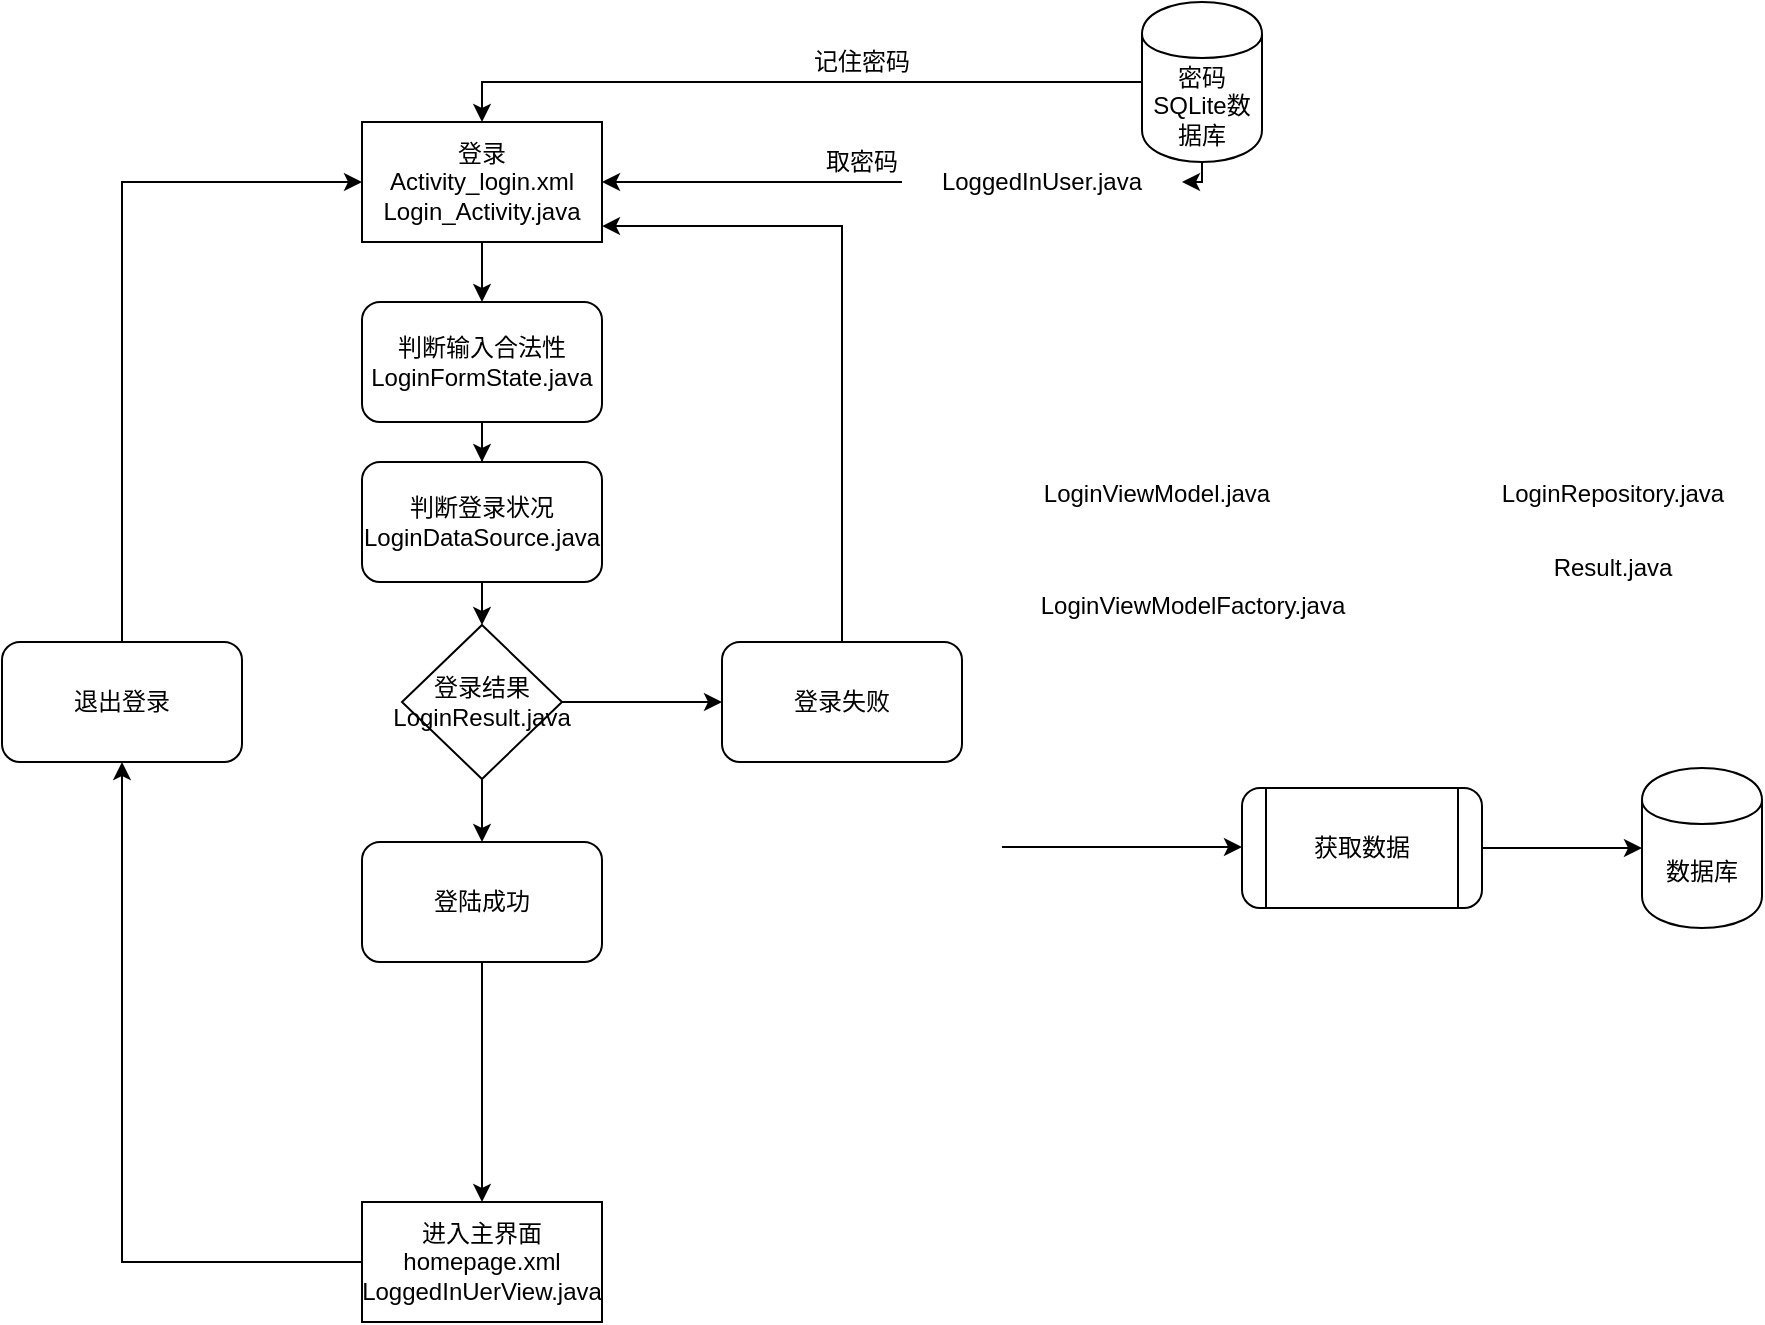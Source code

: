 <mxfile version="12.6.5" type="device"><diagram id="L42y7LRfy_TTqmcZFauj" name="Page-1"><mxGraphModel dx="1151" dy="1420" grid="1" gridSize="10" guides="1" tooltips="1" connect="1" arrows="1" fold="1" page="1" pageScale="1" pageWidth="1169" pageHeight="826" math="0" shadow="0"><root><mxCell id="0"/><mxCell id="1" parent="0"/><mxCell id="PC3yPZDbn0Gppwdl60nA-10" value="" style="edgeStyle=orthogonalEdgeStyle;rounded=0;orthogonalLoop=1;jettySize=auto;html=1;" parent="1" source="PC3yPZDbn0Gppwdl60nA-4" target="PC3yPZDbn0Gppwdl60nA-9" edge="1"><mxGeometry relative="1" as="geometry"/></mxCell><mxCell id="fDAC0uAUzr3SFVjOfgAD-14" value="" style="edgeStyle=orthogonalEdgeStyle;rounded=0;orthogonalLoop=1;jettySize=auto;html=1;" edge="1" parent="1" source="PC3yPZDbn0Gppwdl60nA-4" target="PC3yPZDbn0Gppwdl60nA-7"><mxGeometry relative="1" as="geometry"/></mxCell><mxCell id="PC3yPZDbn0Gppwdl60nA-4" value="登录结果&lt;br&gt;LoginResult.java" style="rhombus;whiteSpace=wrap;html=1;" parent="1" vertex="1"><mxGeometry x="270" y="301.5" width="80" height="77" as="geometry"/></mxCell><mxCell id="fDAC0uAUzr3SFVjOfgAD-7" style="edgeStyle=orthogonalEdgeStyle;rounded=0;orthogonalLoop=1;jettySize=auto;html=1;entryX=1;entryY=0.867;entryDx=0;entryDy=0;entryPerimeter=0;" edge="1" parent="1" source="PC3yPZDbn0Gppwdl60nA-7" target="PC3yPZDbn0Gppwdl60nA-19"><mxGeometry relative="1" as="geometry"><Array as="points"><mxPoint x="490" y="102"/></Array></mxGeometry></mxCell><mxCell id="PC3yPZDbn0Gppwdl60nA-7" value="登录失败" style="rounded=1;whiteSpace=wrap;html=1;" parent="1" vertex="1"><mxGeometry x="430" y="310" width="120" height="60" as="geometry"/></mxCell><mxCell id="PC3yPZDbn0Gppwdl60nA-28" value="" style="edgeStyle=orthogonalEdgeStyle;rounded=0;orthogonalLoop=1;jettySize=auto;html=1;entryX=0.5;entryY=0;entryDx=0;entryDy=0;" parent="1" source="PC3yPZDbn0Gppwdl60nA-9" target="PC3yPZDbn0Gppwdl60nA-20" edge="1"><mxGeometry relative="1" as="geometry"><mxPoint x="310" y="450" as="targetPoint"/></mxGeometry></mxCell><mxCell id="PC3yPZDbn0Gppwdl60nA-9" value="登陆成功" style="rounded=1;whiteSpace=wrap;html=1;" parent="1" vertex="1"><mxGeometry x="250" y="410" width="120" height="60" as="geometry"/></mxCell><mxCell id="fDAC0uAUzr3SFVjOfgAD-24" value="" style="edgeStyle=orthogonalEdgeStyle;rounded=0;orthogonalLoop=1;jettySize=auto;html=1;" edge="1" parent="1" source="PC3yPZDbn0Gppwdl60nA-19" target="fDAC0uAUzr3SFVjOfgAD-16"><mxGeometry relative="1" as="geometry"/></mxCell><mxCell id="PC3yPZDbn0Gppwdl60nA-19" value="&lt;span style=&quot;white-space: normal&quot;&gt;登录&lt;/span&gt;&lt;br style=&quot;white-space: normal&quot;&gt;&lt;span style=&quot;white-space: normal&quot;&gt;Activity_login.xml&lt;/span&gt;&lt;br style=&quot;white-space: normal&quot;&gt;&lt;span style=&quot;white-space: normal&quot;&gt;Login_Activity.java&lt;/span&gt;" style="rounded=0;whiteSpace=wrap;html=1;" parent="1" vertex="1"><mxGeometry x="250" y="50" width="120" height="60" as="geometry"/></mxCell><mxCell id="PC3yPZDbn0Gppwdl60nA-22" style="edgeStyle=orthogonalEdgeStyle;rounded=0;orthogonalLoop=1;jettySize=auto;html=1;entryX=0.5;entryY=1;entryDx=0;entryDy=0;" parent="1" source="PC3yPZDbn0Gppwdl60nA-20" target="PC3yPZDbn0Gppwdl60nA-21" edge="1"><mxGeometry relative="1" as="geometry"/></mxCell><mxCell id="PC3yPZDbn0Gppwdl60nA-20" value="进入主界面&lt;br&gt;homepage.xml&lt;br&gt;LoggedInUerView.java" style="rounded=0;whiteSpace=wrap;html=1;" parent="1" vertex="1"><mxGeometry x="250" y="590" width="120" height="60" as="geometry"/></mxCell><mxCell id="PC3yPZDbn0Gppwdl60nA-23" style="edgeStyle=orthogonalEdgeStyle;rounded=0;orthogonalLoop=1;jettySize=auto;html=1;entryX=0;entryY=0.5;entryDx=0;entryDy=0;" parent="1" source="PC3yPZDbn0Gppwdl60nA-21" target="PC3yPZDbn0Gppwdl60nA-19" edge="1"><mxGeometry relative="1" as="geometry"><Array as="points"><mxPoint x="130" y="80"/></Array></mxGeometry></mxCell><mxCell id="PC3yPZDbn0Gppwdl60nA-21" value="退出登录" style="rounded=1;whiteSpace=wrap;html=1;" parent="1" vertex="1"><mxGeometry x="70" y="310" width="120" height="60" as="geometry"/></mxCell><mxCell id="PC3yPZDbn0Gppwdl60nA-25" value="" style="endArrow=classic;html=1;" parent="1" edge="1"><mxGeometry width="50" height="50" relative="1" as="geometry"><mxPoint x="570" y="412.5" as="sourcePoint"/><mxPoint x="690" y="412.5" as="targetPoint"/></mxGeometry></mxCell><mxCell id="PC3yPZDbn0Gppwdl60nA-33" value="" style="edgeStyle=orthogonalEdgeStyle;rounded=0;orthogonalLoop=1;jettySize=auto;html=1;" parent="1" source="PC3yPZDbn0Gppwdl60nA-26" target="PC3yPZDbn0Gppwdl60nA-29" edge="1"><mxGeometry relative="1" as="geometry"/></mxCell><mxCell id="PC3yPZDbn0Gppwdl60nA-26" value="获取数据" style="shape=process;whiteSpace=wrap;html=1;backgroundOutline=1;rounded=1;" parent="1" vertex="1"><mxGeometry x="690" y="383" width="120" height="60" as="geometry"/></mxCell><mxCell id="PC3yPZDbn0Gppwdl60nA-29" value="数据库" style="shape=cylinder;whiteSpace=wrap;html=1;boundedLbl=1;backgroundOutline=1;rounded=1;" parent="1" vertex="1"><mxGeometry x="890" y="373" width="60" height="80" as="geometry"/></mxCell><mxCell id="fDAC0uAUzr3SFVjOfgAD-3" style="edgeStyle=orthogonalEdgeStyle;rounded=0;orthogonalLoop=1;jettySize=auto;html=1;entryX=0.5;entryY=0;entryDx=0;entryDy=0;" edge="1" parent="1" source="fDAC0uAUzr3SFVjOfgAD-1" target="PC3yPZDbn0Gppwdl60nA-19"><mxGeometry relative="1" as="geometry"/></mxCell><mxCell id="fDAC0uAUzr3SFVjOfgAD-8" style="edgeStyle=orthogonalEdgeStyle;rounded=0;orthogonalLoop=1;jettySize=auto;html=1;entryX=1;entryY=0.5;entryDx=0;entryDy=0;" edge="1" parent="1" source="fDAC0uAUzr3SFVjOfgAD-10" target="PC3yPZDbn0Gppwdl60nA-19"><mxGeometry relative="1" as="geometry"><Array as="points"/></mxGeometry></mxCell><mxCell id="fDAC0uAUzr3SFVjOfgAD-1" value="密码SQLite数据库" style="shape=cylinder;whiteSpace=wrap;html=1;boundedLbl=1;backgroundOutline=1;rounded=1;" vertex="1" parent="1"><mxGeometry x="640" y="-10" width="60" height="80" as="geometry"/></mxCell><mxCell id="fDAC0uAUzr3SFVjOfgAD-5" value="记住密码" style="text;html=1;strokeColor=none;fillColor=none;align=center;verticalAlign=middle;whiteSpace=wrap;rounded=0;" vertex="1" parent="1"><mxGeometry x="470" y="10" width="60" height="20" as="geometry"/></mxCell><mxCell id="fDAC0uAUzr3SFVjOfgAD-9" value="取密码" style="text;html=1;strokeColor=none;fillColor=none;align=center;verticalAlign=middle;whiteSpace=wrap;rounded=0;" vertex="1" parent="1"><mxGeometry x="480" y="60" width="40" height="20" as="geometry"/></mxCell><mxCell id="fDAC0uAUzr3SFVjOfgAD-10" value="LoggedInUser.java" style="text;html=1;strokeColor=none;fillColor=none;align=center;verticalAlign=middle;whiteSpace=wrap;rounded=0;" vertex="1" parent="1"><mxGeometry x="520" y="70" width="140" height="20" as="geometry"/></mxCell><mxCell id="fDAC0uAUzr3SFVjOfgAD-11" style="edgeStyle=orthogonalEdgeStyle;rounded=0;orthogonalLoop=1;jettySize=auto;html=1;entryX=1;entryY=0.5;entryDx=0;entryDy=0;" edge="1" parent="1" source="fDAC0uAUzr3SFVjOfgAD-1" target="fDAC0uAUzr3SFVjOfgAD-10"><mxGeometry relative="1" as="geometry"><mxPoint x="670" y="70" as="sourcePoint"/><mxPoint x="370" y="80" as="targetPoint"/><Array as="points"><mxPoint x="670" y="80"/></Array></mxGeometry></mxCell><mxCell id="fDAC0uAUzr3SFVjOfgAD-23" value="" style="edgeStyle=orthogonalEdgeStyle;rounded=0;orthogonalLoop=1;jettySize=auto;html=1;" edge="1" parent="1" source="fDAC0uAUzr3SFVjOfgAD-16" target="fDAC0uAUzr3SFVjOfgAD-19"><mxGeometry relative="1" as="geometry"/></mxCell><mxCell id="fDAC0uAUzr3SFVjOfgAD-16" value="判断输入合法性&lt;br&gt;LoginFormState.java" style="rounded=1;whiteSpace=wrap;html=1;" vertex="1" parent="1"><mxGeometry x="250" y="140" width="120" height="60" as="geometry"/></mxCell><mxCell id="fDAC0uAUzr3SFVjOfgAD-22" value="" style="edgeStyle=orthogonalEdgeStyle;rounded=0;orthogonalLoop=1;jettySize=auto;html=1;" edge="1" parent="1" source="fDAC0uAUzr3SFVjOfgAD-19" target="PC3yPZDbn0Gppwdl60nA-4"><mxGeometry relative="1" as="geometry"/></mxCell><mxCell id="fDAC0uAUzr3SFVjOfgAD-19" value="&lt;span style=&quot;white-space: normal&quot;&gt;判断登录状况&lt;/span&gt;&lt;br style=&quot;white-space: normal&quot;&gt;&lt;span style=&quot;white-space: normal&quot;&gt;LoginDataSource.java&lt;/span&gt;" style="rounded=1;whiteSpace=wrap;html=1;" vertex="1" parent="1"><mxGeometry x="250" y="220" width="120" height="60" as="geometry"/></mxCell><mxCell id="fDAC0uAUzr3SFVjOfgAD-25" value="LoginViewModel.java" style="text;html=1;align=center;verticalAlign=middle;resizable=0;points=[];autosize=1;" vertex="1" parent="1"><mxGeometry x="582" y="226" width="130" height="20" as="geometry"/></mxCell><mxCell id="fDAC0uAUzr3SFVjOfgAD-26" value="LoginRepository.java" style="text;html=1;align=center;verticalAlign=middle;resizable=0;points=[];autosize=1;" vertex="1" parent="1"><mxGeometry x="810" y="226" width="130" height="20" as="geometry"/></mxCell><mxCell id="fDAC0uAUzr3SFVjOfgAD-27" value="LoginViewModelFactory.java" style="text;html=1;align=center;verticalAlign=middle;resizable=0;points=[];autosize=1;" vertex="1" parent="1"><mxGeometry x="580" y="281.5" width="170" height="20" as="geometry"/></mxCell><mxCell id="fDAC0uAUzr3SFVjOfgAD-28" value="Result.java" style="text;html=1;align=center;verticalAlign=middle;resizable=0;points=[];autosize=1;" vertex="1" parent="1"><mxGeometry x="840" y="263" width="70" height="20" as="geometry"/></mxCell></root></mxGraphModel></diagram></mxfile>